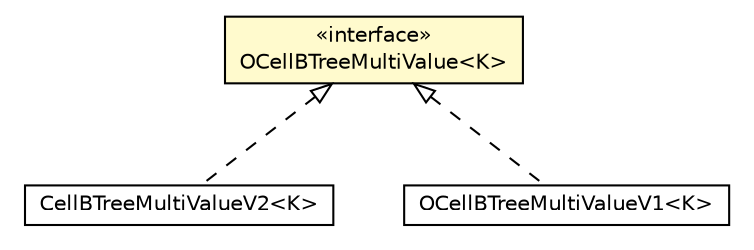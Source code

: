 #!/usr/local/bin/dot
#
# Class diagram 
# Generated by UMLGraph version R5_6-24-gf6e263 (http://www.umlgraph.org/)
#

digraph G {
	edge [fontname="Helvetica",fontsize=10,labelfontname="Helvetica",labelfontsize=10];
	node [fontname="Helvetica",fontsize=10,shape=plaintext];
	nodesep=0.25;
	ranksep=0.5;
	// com.orientechnologies.orient.core.storage.index.sbtree.multivalue.OCellBTreeMultiValue<K>
	c1649571 [label=<<table title="com.orientechnologies.orient.core.storage.index.sbtree.multivalue.OCellBTreeMultiValue" border="0" cellborder="1" cellspacing="0" cellpadding="2" port="p" bgcolor="lemonChiffon" href="./OCellBTreeMultiValue.html">
		<tr><td><table border="0" cellspacing="0" cellpadding="1">
<tr><td align="center" balign="center"> &#171;interface&#187; </td></tr>
<tr><td align="center" balign="center"> OCellBTreeMultiValue&lt;K&gt; </td></tr>
		</table></td></tr>
		</table>>, URL="./OCellBTreeMultiValue.html", fontname="Helvetica", fontcolor="black", fontsize=10.0];
	// com.orientechnologies.orient.core.storage.index.sbtree.multivalue.v2.CellBTreeMultiValueV2<K>
	c1649575 [label=<<table title="com.orientechnologies.orient.core.storage.index.sbtree.multivalue.v2.CellBTreeMultiValueV2" border="0" cellborder="1" cellspacing="0" cellpadding="2" port="p" href="./v2/CellBTreeMultiValueV2.html">
		<tr><td><table border="0" cellspacing="0" cellpadding="1">
<tr><td align="center" balign="center"> CellBTreeMultiValueV2&lt;K&gt; </td></tr>
		</table></td></tr>
		</table>>, URL="./v2/CellBTreeMultiValueV2.html", fontname="Helvetica", fontcolor="black", fontsize=10.0];
	// com.orientechnologies.orient.core.storage.index.sbtree.multivalue.v1.OCellBTreeMultiValueV1<K>
	c1649583 [label=<<table title="com.orientechnologies.orient.core.storage.index.sbtree.multivalue.v1.OCellBTreeMultiValueV1" border="0" cellborder="1" cellspacing="0" cellpadding="2" port="p" href="./v1/OCellBTreeMultiValueV1.html">
		<tr><td><table border="0" cellspacing="0" cellpadding="1">
<tr><td align="center" balign="center"> OCellBTreeMultiValueV1&lt;K&gt; </td></tr>
		</table></td></tr>
		</table>>, URL="./v1/OCellBTreeMultiValueV1.html", fontname="Helvetica", fontcolor="black", fontsize=10.0];
	//com.orientechnologies.orient.core.storage.index.sbtree.multivalue.v2.CellBTreeMultiValueV2<K> implements com.orientechnologies.orient.core.storage.index.sbtree.multivalue.OCellBTreeMultiValue<K>
	c1649571:p -> c1649575:p [dir=back,arrowtail=empty,style=dashed];
	//com.orientechnologies.orient.core.storage.index.sbtree.multivalue.v1.OCellBTreeMultiValueV1<K> implements com.orientechnologies.orient.core.storage.index.sbtree.multivalue.OCellBTreeMultiValue<K>
	c1649571:p -> c1649583:p [dir=back,arrowtail=empty,style=dashed];
}

